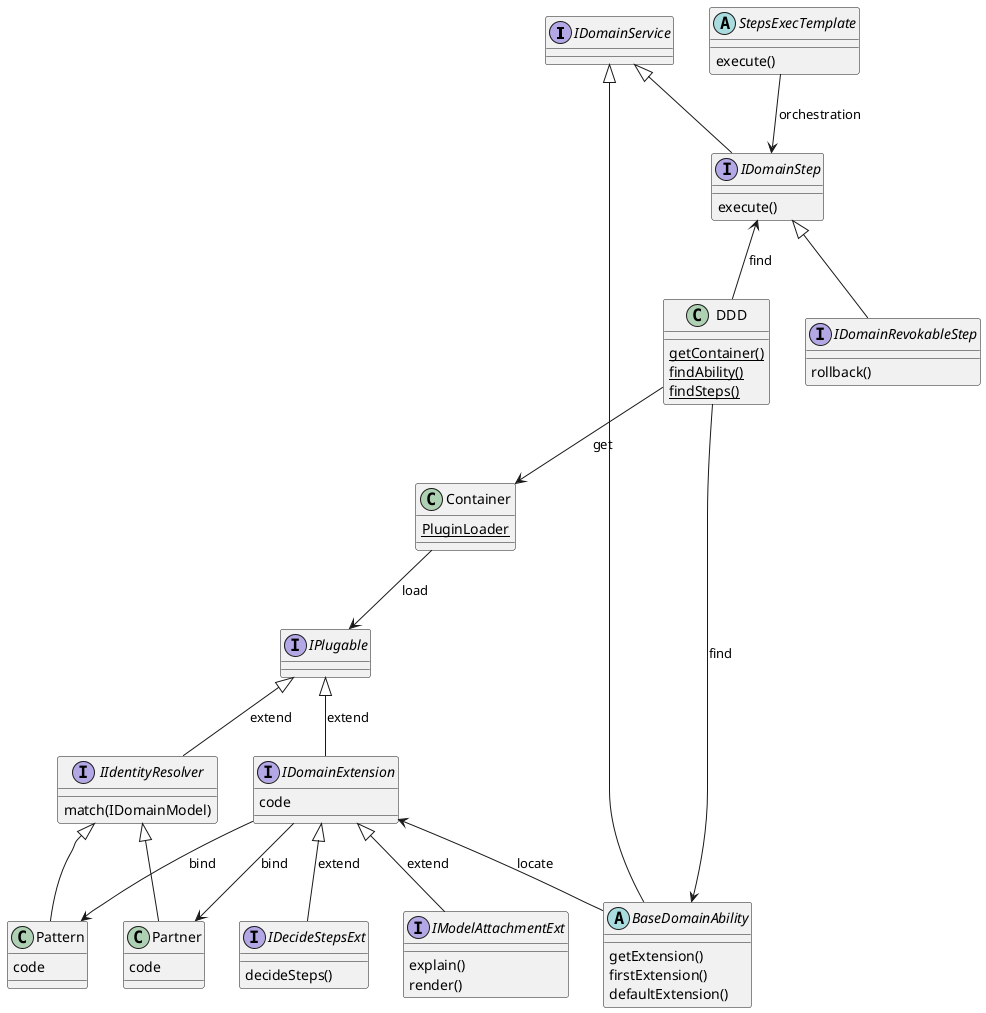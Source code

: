 @startuml
skinparam handwritten false
skinparam shadowing<<with_shadow>> true

interface IDomainService
interface IDomainStep
IDomainStep : execute()
interface IDecideStepsExt
interface IDomainRevokableStep
IDomainRevokableStep : rollback()
interface IIdentityResolver
interface IDomainExtension
interface IPlugable
IPlugable <|-- IDomainExtension: extend
IPlugable <|-- IIdentityResolver: extend
interface IModelAttachmentExt
IModelAttachmentExt : explain()
IModelAttachmentExt : render()
abstract StepsExecTemplate
abstract BaseDomainAbility
BaseDomainAbility : getExtension()
BaseDomainAbility : firstExtension()
BaseDomainAbility : defaultExtension()
StepsExecTemplate : execute()
DDD : {static} getContainer()
DDD : {static} findAbility()
DDD : {static} findSteps()
IDecideStepsExt : decideSteps()
IIdentityResolver : match(IDomainModel)

IDomainService <|-- IDomainStep
IDomainStep <|-- IDomainRevokableStep
IDomainService <|-- BaseDomainAbility

IDomainExtension <|-- IDecideStepsExt: extend
IDomainExtension <|-- IModelAttachmentExt: extend

IIdentityResolver <|-- Pattern
IIdentityResolver <|-- Partner

BaseDomainAbility <-- DDD: find
IDomainStep <-- DDD: find

IDomainExtension <-- BaseDomainAbility: locate

IDomainExtension --> Pattern: bind
IDomainExtension --> Partner: bind

DDD --> Container : get
Container : {static} PluginLoader

Container --> IPlugable : load

Partner : code
Pattern : code
IDomainExtension : code

StepsExecTemplate --> IDomainStep: orchestration
@enduml
